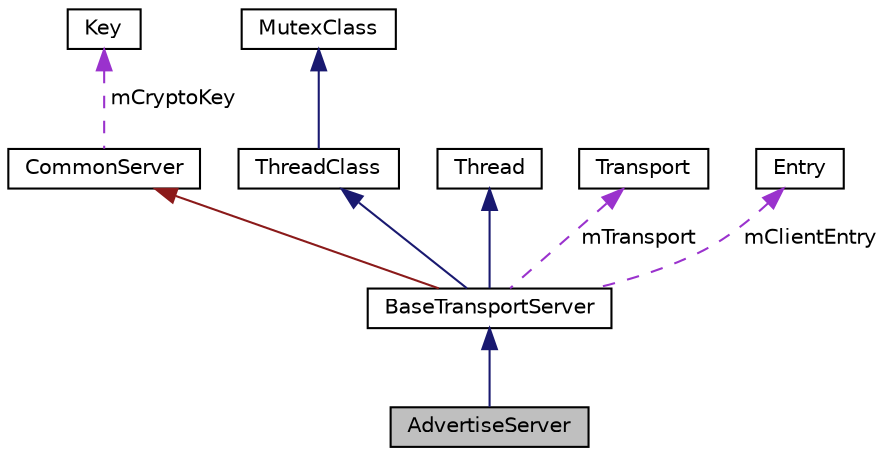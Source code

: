 digraph "AdvertiseServer"
{
  edge [fontname="Helvetica",fontsize="10",labelfontname="Helvetica",labelfontsize="10"];
  node [fontname="Helvetica",fontsize="10",shape=record];
  Node1 [label="AdvertiseServer",height=0.2,width=0.4,color="black", fillcolor="grey75", style="filled" fontcolor="black"];
  Node2 -> Node1 [dir="back",color="midnightblue",fontsize="10",style="solid",fontname="Helvetica"];
  Node2 [label="BaseTransportServer",height=0.2,width=0.4,color="black", fillcolor="white", style="filled",URL="$classRNReplicaNet_1_1RNLobby_1_1BaseTransportServer.html",tooltip="A server base class that handles encrypted messages to and from a transport. "];
  Node3 -> Node2 [dir="back",color="firebrick4",fontsize="10",style="solid",fontname="Helvetica"];
  Node3 [label="CommonServer",height=0.2,width=0.4,color="black", fillcolor="white", style="filled",URL="$classRNReplicaNet_1_1RNLobby_1_1CommonServer.html",tooltip="A common server support class. "];
  Node4 -> Node3 [dir="back",color="darkorchid3",fontsize="10",style="dashed",label=" mCryptoKey" ,fontname="Helvetica"];
  Node4 [label="Key",height=0.2,width=0.4,color="black", fillcolor="white", style="filled",URL="$structRNReplicaNet_1_1Encryption_1_1Key.html"];
  Node5 -> Node2 [dir="back",color="midnightblue",fontsize="10",style="solid",fontname="Helvetica"];
  Node5 [label="ThreadClass",height=0.2,width=0.4,color="black", fillcolor="white", style="filled",URL="$classRNReplicaNet_1_1ThreadClass.html"];
  Node6 -> Node5 [dir="back",color="midnightblue",fontsize="10",style="solid",fontname="Helvetica"];
  Node6 [label="MutexClass",height=0.2,width=0.4,color="black", fillcolor="white", style="filled",URL="$classRNReplicaNet_1_1MutexClass.html"];
  Node7 -> Node2 [dir="back",color="midnightblue",fontsize="10",style="solid",fontname="Helvetica"];
  Node7 [label="Thread",height=0.2,width=0.4,color="black", fillcolor="white", style="filled",URL="$classRNReplicaNet_1_1Thread.html"];
  Node8 -> Node2 [dir="back",color="darkorchid3",fontsize="10",style="dashed",label=" mTransport" ,fontname="Helvetica"];
  Node8 [label="Transport",height=0.2,width=0.4,color="black", fillcolor="white", style="filled",URL="$classRNReplicaNet_1_1Transport.html"];
  Node9 -> Node2 [dir="back",color="darkorchid3",fontsize="10",style="dashed",label=" mClientEntry" ,fontname="Helvetica"];
  Node9 [label="Entry",height=0.2,width=0.4,color="black", fillcolor="white", style="filled",URL="$structRNReplicaNet_1_1RNLobby_1_1BaseTransportServer_1_1Entry.html"];
}
